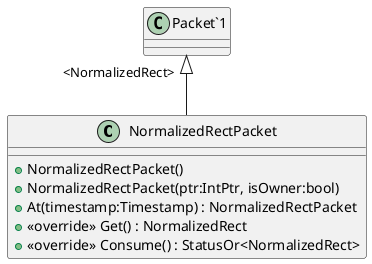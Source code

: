 @startuml
class NormalizedRectPacket {
    + NormalizedRectPacket()
    + NormalizedRectPacket(ptr:IntPtr, isOwner:bool)
    + At(timestamp:Timestamp) : NormalizedRectPacket
    + <<override>> Get() : NormalizedRect
    + <<override>> Consume() : StatusOr<NormalizedRect>
}
"Packet`1" "<NormalizedRect>" <|-- NormalizedRectPacket
@enduml
